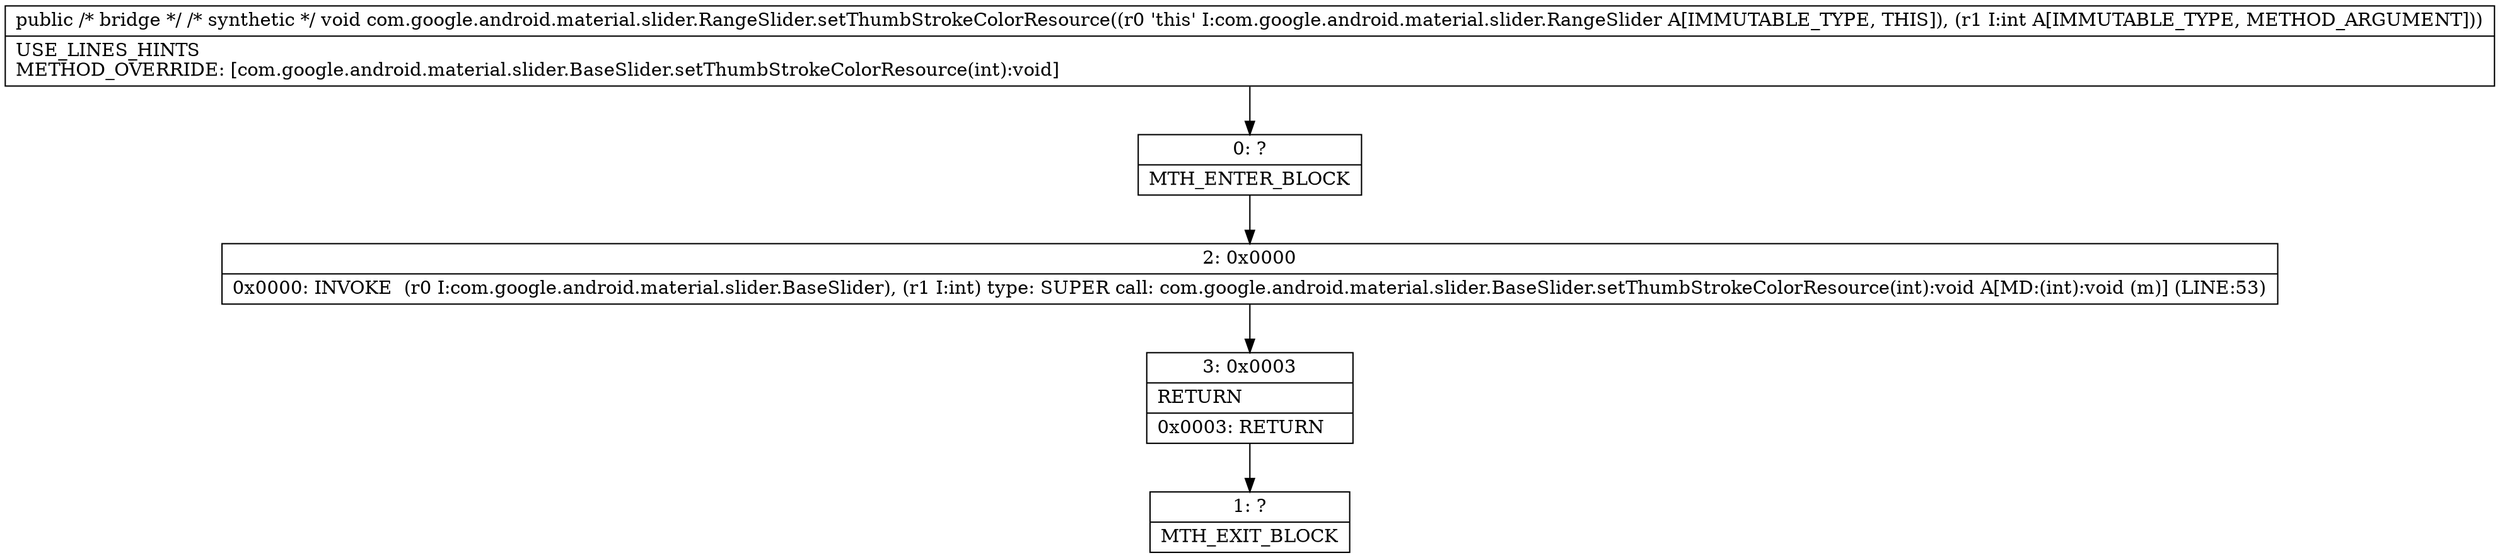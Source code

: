 digraph "CFG forcom.google.android.material.slider.RangeSlider.setThumbStrokeColorResource(I)V" {
Node_0 [shape=record,label="{0\:\ ?|MTH_ENTER_BLOCK\l}"];
Node_2 [shape=record,label="{2\:\ 0x0000|0x0000: INVOKE  (r0 I:com.google.android.material.slider.BaseSlider), (r1 I:int) type: SUPER call: com.google.android.material.slider.BaseSlider.setThumbStrokeColorResource(int):void A[MD:(int):void (m)] (LINE:53)\l}"];
Node_3 [shape=record,label="{3\:\ 0x0003|RETURN\l|0x0003: RETURN   \l}"];
Node_1 [shape=record,label="{1\:\ ?|MTH_EXIT_BLOCK\l}"];
MethodNode[shape=record,label="{public \/* bridge *\/ \/* synthetic *\/ void com.google.android.material.slider.RangeSlider.setThumbStrokeColorResource((r0 'this' I:com.google.android.material.slider.RangeSlider A[IMMUTABLE_TYPE, THIS]), (r1 I:int A[IMMUTABLE_TYPE, METHOD_ARGUMENT]))  | USE_LINES_HINTS\lMETHOD_OVERRIDE: [com.google.android.material.slider.BaseSlider.setThumbStrokeColorResource(int):void]\l}"];
MethodNode -> Node_0;Node_0 -> Node_2;
Node_2 -> Node_3;
Node_3 -> Node_1;
}


